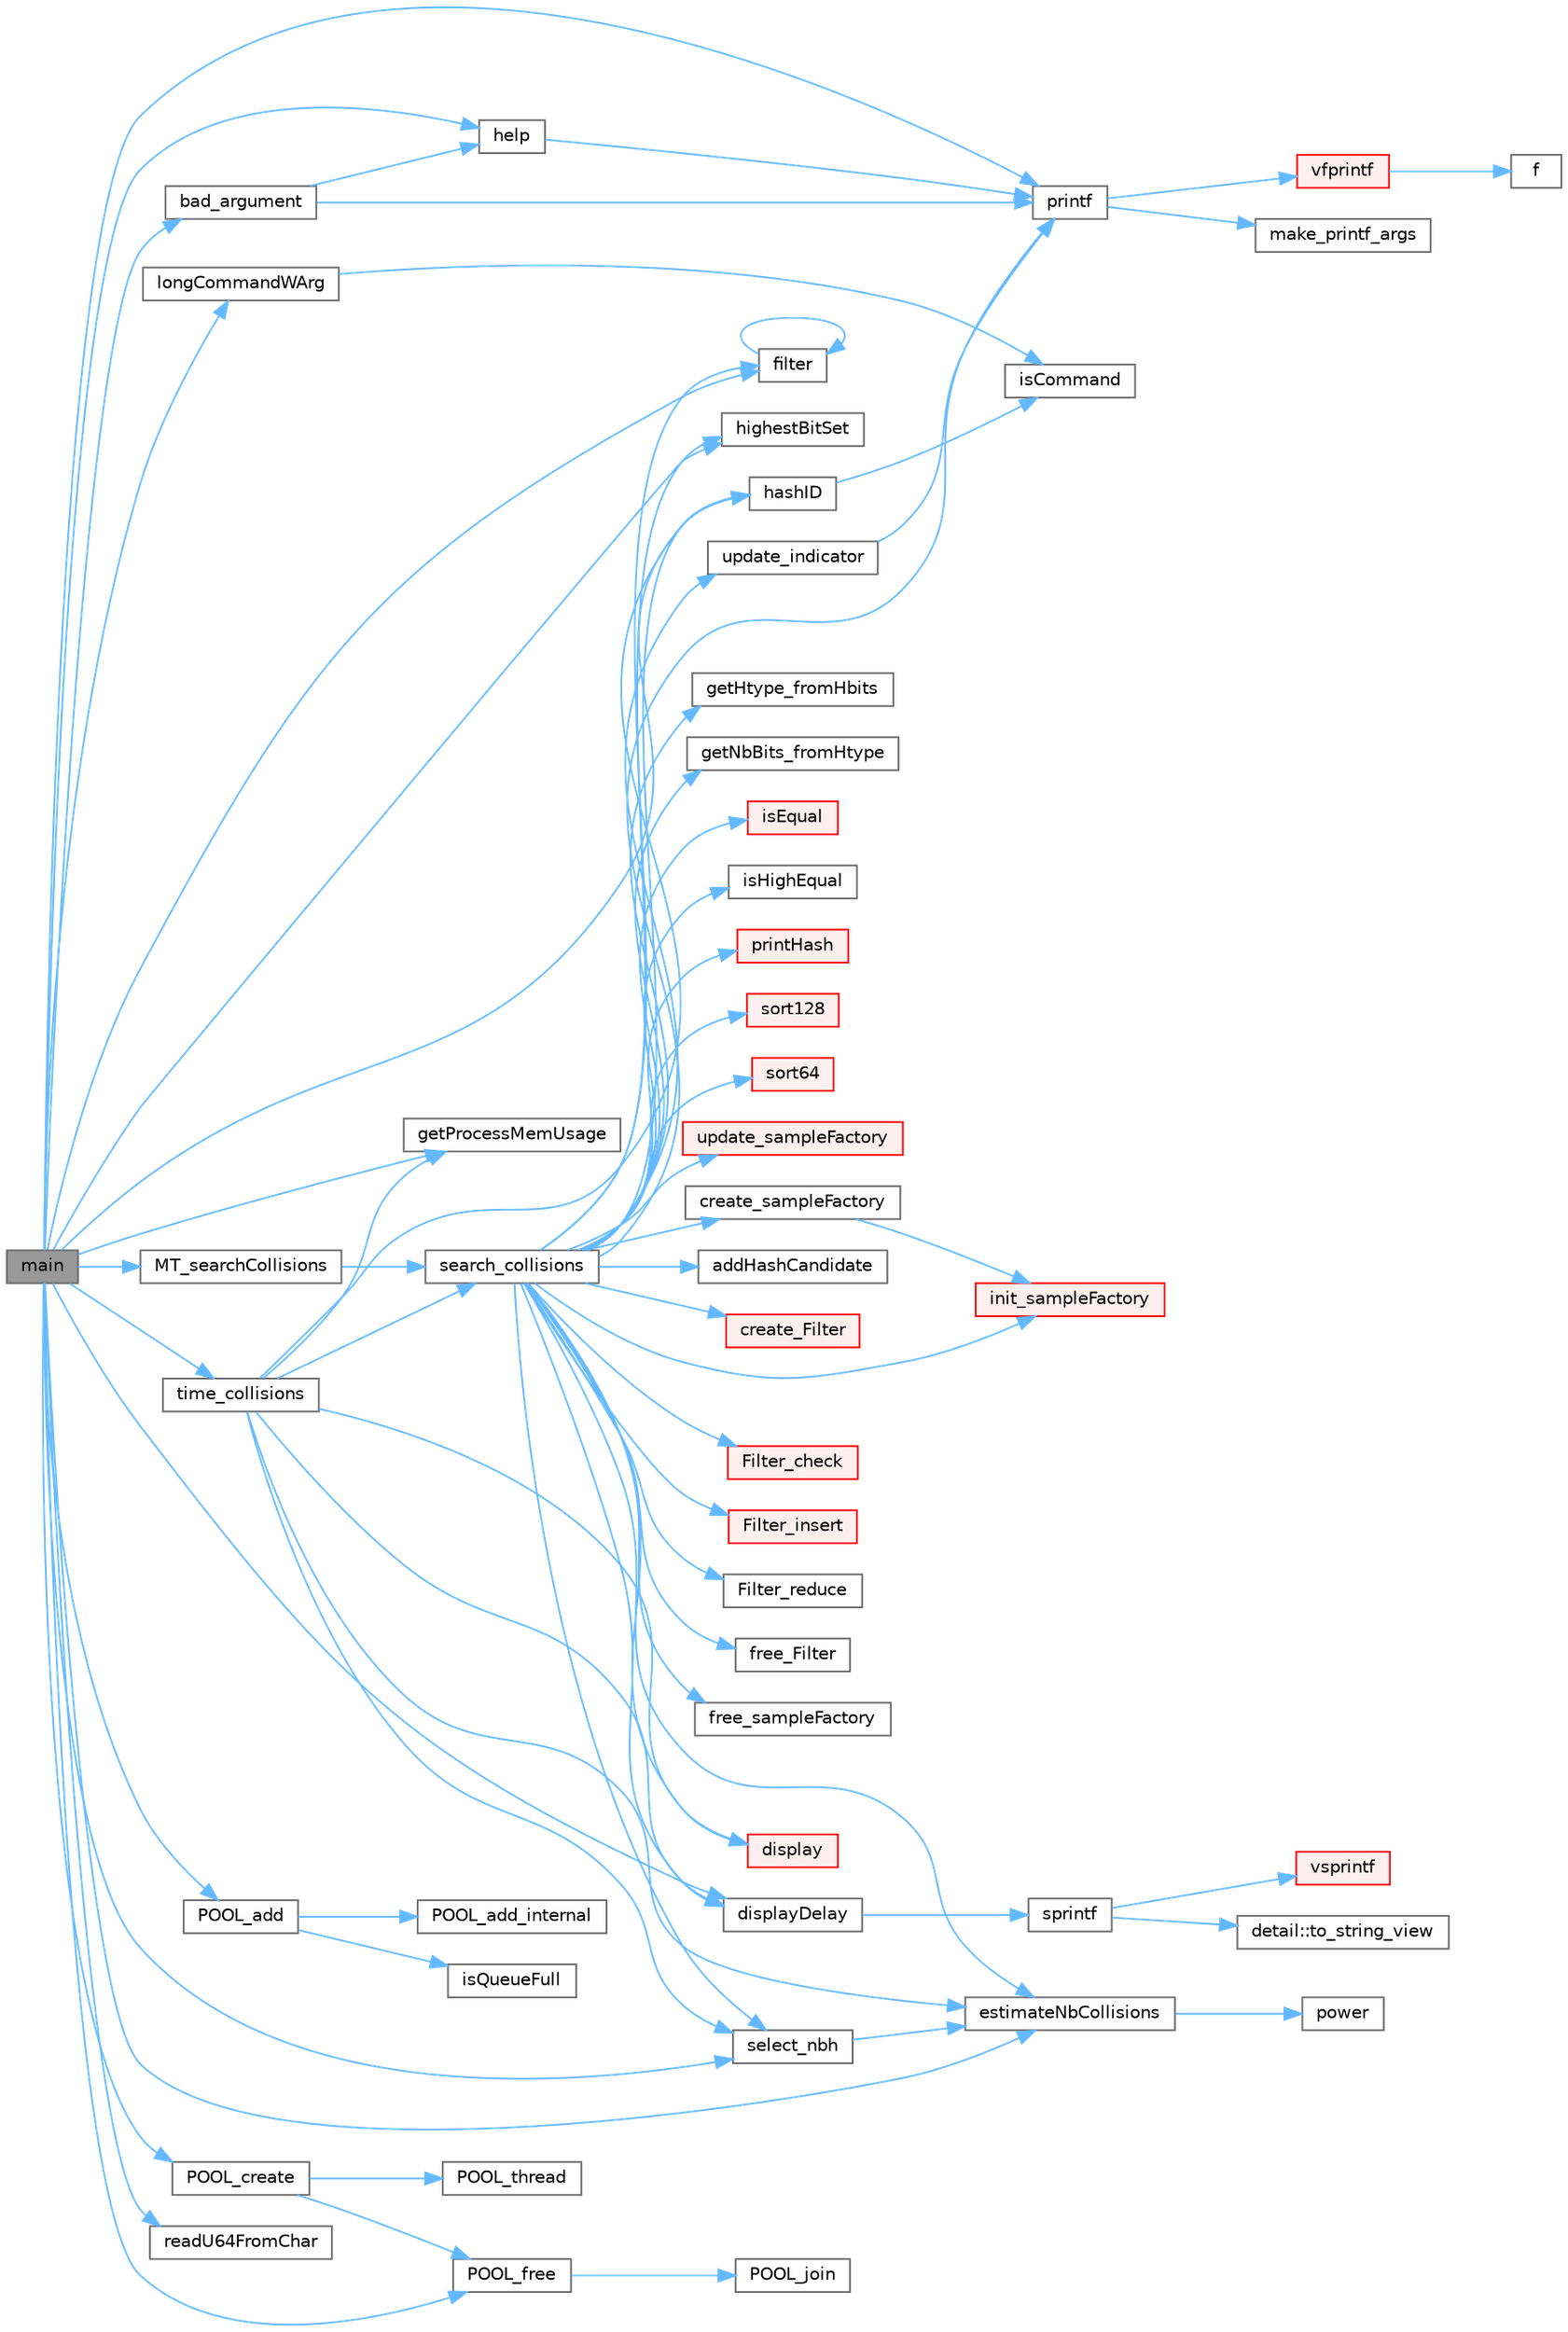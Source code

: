 digraph "main"
{
 // LATEX_PDF_SIZE
  bgcolor="transparent";
  edge [fontname=Helvetica,fontsize=10,labelfontname=Helvetica,labelfontsize=10];
  node [fontname=Helvetica,fontsize=10,shape=box,height=0.2,width=0.4];
  rankdir="LR";
  Node1 [id="Node000001",label="main",height=0.2,width=0.4,color="gray40", fillcolor="grey60", style="filled", fontcolor="black",tooltip=" "];
  Node1 -> Node2 [id="edge1_Node000001_Node000002",color="steelblue1",style="solid",tooltip=" "];
  Node2 [id="Node000002",label="bad_argument",height=0.2,width=0.4,color="grey40", fillcolor="white", style="filled",URL="$runtime_2xx_hash_2tests_2collisions_2main_8c.html#a783d046cd3e10685a8c09d7f749009d3",tooltip=" "];
  Node2 -> Node3 [id="edge2_Node000002_Node000003",color="steelblue1",style="solid",tooltip=" "];
  Node3 [id="Node000003",label="help",height=0.2,width=0.4,color="grey40", fillcolor="white", style="filled",URL="$runtime_2xx_hash_2tests_2bench_2main_8c.html#ac4face814e17650939f9b68ff35b2866",tooltip=" "];
  Node3 -> Node4 [id="edge3_Node000003_Node000004",color="steelblue1",style="solid",tooltip=" "];
  Node4 [id="Node000004",label="printf",height=0.2,width=0.4,color="grey40", fillcolor="white", style="filled",URL="$printf_8h.html#aee3ed3a831f25f07e7be3919fff2203a",tooltip=" "];
  Node4 -> Node5 [id="edge4_Node000004_Node000005",color="steelblue1",style="solid",tooltip=" "];
  Node5 [id="Node000005",label="make_printf_args",height=0.2,width=0.4,color="grey40", fillcolor="white", style="filled",URL="$printf_8h.html#a27dcc0efcda04388971dbea3c875f122",tooltip=" "];
  Node4 -> Node6 [id="edge5_Node000004_Node000006",color="steelblue1",style="solid",tooltip=" "];
  Node6 [id="Node000006",label="vfprintf",height=0.2,width=0.4,color="red", fillcolor="#FFF0F0", style="filled",URL="$printf_8h.html#abb30aad964fc771fb52cf3ad88649df2",tooltip=" "];
  Node6 -> Node7 [id="edge6_Node000006_Node000007",color="steelblue1",style="solid",tooltip=" "];
  Node7 [id="Node000007",label="f",height=0.2,width=0.4,color="grey40", fillcolor="white", style="filled",URL="$cxx11__tensor__map_8cpp.html#a7f507fea02198f6cb81c86640c7b1a4e",tooltip=" "];
  Node2 -> Node4 [id="edge7_Node000002_Node000004",color="steelblue1",style="solid",tooltip=" "];
  Node1 -> Node35 [id="edge8_Node000001_Node000035",color="steelblue1",style="solid",tooltip=" "];
  Node35 [id="Node000035",label="displayDelay",height=0.2,width=0.4,color="grey40", fillcolor="white", style="filled",URL="$runtime_2xx_hash_2tests_2collisions_2main_8c.html#a8c2c8a013268b707a842caf85a57d735",tooltip=" "];
  Node35 -> Node36 [id="edge9_Node000035_Node000036",color="steelblue1",style="solid",tooltip=" "];
  Node36 [id="Node000036",label="sprintf",height=0.2,width=0.4,color="grey40", fillcolor="white", style="filled",URL="$printf_8h.html#aa7d2e7e454d3fe606a71504a119dc894",tooltip=" "];
  Node36 -> Node37 [id="edge10_Node000036_Node000037",color="steelblue1",style="solid",tooltip=" "];
  Node37 [id="Node000037",label="detail::to_string_view",height=0.2,width=0.4,color="grey40", fillcolor="white", style="filled",URL="$namespacedetail.html#abeae79fa3e1eded2d8fbd56cc9f0960e",tooltip=" "];
  Node36 -> Node38 [id="edge11_Node000036_Node000038",color="steelblue1",style="solid",tooltip=" "];
  Node38 [id="Node000038",label="vsprintf",height=0.2,width=0.4,color="red", fillcolor="#FFF0F0", style="filled",URL="$printf_8h.html#a5e1075a6c1fce5050424f97a2fac648f",tooltip=" "];
  Node1 -> Node39 [id="edge12_Node000001_Node000039",color="steelblue1",style="solid",tooltip=" "];
  Node39 [id="Node000039",label="estimateNbCollisions",height=0.2,width=0.4,color="grey40", fillcolor="white", style="filled",URL="$runtime_2xx_hash_2tests_2collisions_2main_8c.html#aa9648d16b2cb48c465ca13ca82af3bb7",tooltip=" "];
  Node39 -> Node40 [id="edge13_Node000039_Node000040",color="steelblue1",style="solid",tooltip=" "];
  Node40 [id="Node000040",label="power",height=0.2,width=0.4,color="grey40", fillcolor="white", style="filled",URL="$runtime_2xx_hash_2tests_2collisions_2main_8c.html#a8c8fc0b853403926062eb6acd951139e",tooltip=" "];
  Node1 -> Node41 [id="edge14_Node000001_Node000041",color="steelblue1",style="solid",tooltip=" "];
  Node41 [id="Node000041",label="filter",height=0.2,width=0.4,color="grey40", fillcolor="white", style="filled",URL="$spine-cocos2dx_8cpp.html#ae976ff2ddeccb72b53e8f53775044589",tooltip=" "];
  Node41 -> Node41 [id="edge15_Node000041_Node000041",color="steelblue1",style="solid",tooltip=" "];
  Node1 -> Node42 [id="edge16_Node000001_Node000042",color="steelblue1",style="solid",tooltip=" "];
  Node42 [id="Node000042",label="getProcessMemUsage",height=0.2,width=0.4,color="grey40", fillcolor="white", style="filled",URL="$runtime_2xx_hash_2tests_2collisions_2main_8c.html#a36756af58b018165d27d8256e67086fe",tooltip=" "];
  Node1 -> Node43 [id="edge17_Node000001_Node000043",color="steelblue1",style="solid",tooltip=" "];
  Node43 [id="Node000043",label="hashID",height=0.2,width=0.4,color="grey40", fillcolor="white", style="filled",URL="$runtime_2xx_hash_2tests_2bench_2main_8c.html#a758ea01f6a925ed3f61f1393e9e09e0a",tooltip=" "];
  Node43 -> Node44 [id="edge18_Node000043_Node000044",color="steelblue1",style="solid",tooltip=" "];
  Node44 [id="Node000044",label="isCommand",height=0.2,width=0.4,color="grey40", fillcolor="white", style="filled",URL="$runtime_2xx_hash_2tests_2bench_2main_8c.html#a70a404803770a1dd89d46052ccf0171d",tooltip=" "];
  Node1 -> Node3 [id="edge19_Node000001_Node000003",color="steelblue1",style="solid",tooltip=" "];
  Node1 -> Node45 [id="edge20_Node000001_Node000045",color="steelblue1",style="solid",tooltip=" "];
  Node45 [id="Node000045",label="highestBitSet",height=0.2,width=0.4,color="grey40", fillcolor="white", style="filled",URL="$runtime_2xx_hash_2tests_2collisions_2main_8c.html#a66d0e681abd034156ac4e4cf570f5b4c",tooltip=" "];
  Node1 -> Node46 [id="edge21_Node000001_Node000046",color="steelblue1",style="solid",tooltip=" "];
  Node46 [id="Node000046",label="longCommandWArg",height=0.2,width=0.4,color="grey40", fillcolor="white", style="filled",URL="$runtime_2xx_hash_2tests_2bench_2main_8c.html#a4332ba2202f59d1610317d7e90df84e8",tooltip=" "];
  Node46 -> Node44 [id="edge22_Node000046_Node000044",color="steelblue1",style="solid",tooltip=" "];
  Node1 -> Node47 [id="edge23_Node000001_Node000047",color="steelblue1",style="solid",tooltip=" "];
  Node47 [id="Node000047",label="MT_searchCollisions",height=0.2,width=0.4,color="grey40", fillcolor="white", style="filled",URL="$runtime_2xx_hash_2tests_2collisions_2main_8c.html#ab89c02c9d7984faf70b2723c1e32fcd3",tooltip=" "];
  Node47 -> Node48 [id="edge24_Node000047_Node000048",color="steelblue1",style="solid",tooltip=" "];
  Node48 [id="Node000048",label="search_collisions",height=0.2,width=0.4,color="grey40", fillcolor="white", style="filled",URL="$runtime_2xx_hash_2tests_2collisions_2main_8c.html#a5eaa188ad9b37ee63bb7254e4c67dd57",tooltip=" "];
  Node48 -> Node49 [id="edge25_Node000048_Node000049",color="steelblue1",style="solid",tooltip=" "];
  Node49 [id="Node000049",label="addHashCandidate",height=0.2,width=0.4,color="grey40", fillcolor="white", style="filled",URL="$runtime_2xx_hash_2tests_2collisions_2main_8c.html#a9869202a00afb72bf649760ae54ed269",tooltip=" "];
  Node48 -> Node50 [id="edge26_Node000048_Node000050",color="steelblue1",style="solid",tooltip=" "];
  Node50 [id="Node000050",label="create_Filter",height=0.2,width=0.4,color="red", fillcolor="#FFF0F0", style="filled",URL="$runtime_2xx_hash_2tests_2collisions_2main_8c.html#a5f42c1ef7007fd03101a5c47ad763199",tooltip=" "];
  Node48 -> Node52 [id="edge27_Node000048_Node000052",color="steelblue1",style="solid",tooltip=" "];
  Node52 [id="Node000052",label="create_sampleFactory",height=0.2,width=0.4,color="grey40", fillcolor="white", style="filled",URL="$runtime_2xx_hash_2tests_2collisions_2main_8c.html#aa7b6214b034f81a652934896b71cdde0",tooltip=" "];
  Node52 -> Node53 [id="edge28_Node000052_Node000053",color="steelblue1",style="solid",tooltip=" "];
  Node53 [id="Node000053",label="init_sampleFactory",height=0.2,width=0.4,color="red", fillcolor="#FFF0F0", style="filled",URL="$runtime_2xx_hash_2tests_2collisions_2main_8c.html#a9ef3cf0cc9ae2f3be48c99ad81364b91",tooltip=" "];
  Node48 -> Node58 [id="edge29_Node000048_Node000058",color="steelblue1",style="solid",tooltip=" "];
  Node58 [id="Node000058",label="display",height=0.2,width=0.4,color="red", fillcolor="#FFF0F0", style="filled",URL="$boing_8c.html#a4ea013001a5fb47853d0fab8f8de35cd",tooltip=" "];
  Node48 -> Node35 [id="edge30_Node000048_Node000035",color="steelblue1",style="solid",tooltip=" "];
  Node48 -> Node39 [id="edge31_Node000048_Node000039",color="steelblue1",style="solid",tooltip=" "];
  Node48 -> Node41 [id="edge32_Node000048_Node000041",color="steelblue1",style="solid",tooltip=" "];
  Node48 -> Node75 [id="edge33_Node000048_Node000075",color="steelblue1",style="solid",tooltip=" "];
  Node75 [id="Node000075",label="Filter_check",height=0.2,width=0.4,color="red", fillcolor="#FFF0F0", style="filled",URL="$runtime_2xx_hash_2tests_2collisions_2main_8c.html#aaeff9ee8a4e7d4d769a9faf5ebe7b0c0",tooltip=" "];
  Node48 -> Node76 [id="edge34_Node000048_Node000076",color="steelblue1",style="solid",tooltip=" "];
  Node76 [id="Node000076",label="Filter_insert",height=0.2,width=0.4,color="red", fillcolor="#FFF0F0", style="filled",URL="$runtime_2xx_hash_2tests_2collisions_2main_8c.html#a68e4db40507504c4e11e6e189fc96ec3",tooltip=" "];
  Node48 -> Node77 [id="edge35_Node000048_Node000077",color="steelblue1",style="solid",tooltip=" "];
  Node77 [id="Node000077",label="Filter_reduce",height=0.2,width=0.4,color="grey40", fillcolor="white", style="filled",URL="$runtime_2xx_hash_2tests_2collisions_2main_8c.html#aac0c8f9ee4a5163c8535ab1fea026af5",tooltip=" "];
  Node48 -> Node78 [id="edge36_Node000048_Node000078",color="steelblue1",style="solid",tooltip=" "];
  Node78 [id="Node000078",label="free_Filter",height=0.2,width=0.4,color="grey40", fillcolor="white", style="filled",URL="$runtime_2xx_hash_2tests_2collisions_2main_8c.html#a2cb445ce42ab49c001117a1ff1fdb442",tooltip=" "];
  Node48 -> Node79 [id="edge37_Node000048_Node000079",color="steelblue1",style="solid",tooltip=" "];
  Node79 [id="Node000079",label="free_sampleFactory",height=0.2,width=0.4,color="grey40", fillcolor="white", style="filled",URL="$runtime_2xx_hash_2tests_2collisions_2main_8c.html#a00c9f0ad081cb63f4116513c4c57ccf7",tooltip=" "];
  Node48 -> Node80 [id="edge38_Node000048_Node000080",color="steelblue1",style="solid",tooltip=" "];
  Node80 [id="Node000080",label="getHtype_fromHbits",height=0.2,width=0.4,color="grey40", fillcolor="white", style="filled",URL="$runtime_2xx_hash_2tests_2collisions_2main_8c.html#a3a9bb7ff4f5060697744ca25ac5faa3d",tooltip=" "];
  Node48 -> Node81 [id="edge39_Node000048_Node000081",color="steelblue1",style="solid",tooltip=" "];
  Node81 [id="Node000081",label="getNbBits_fromHtype",height=0.2,width=0.4,color="grey40", fillcolor="white", style="filled",URL="$runtime_2xx_hash_2tests_2collisions_2main_8c.html#afbd6639c985824526618983c16d9f4bd",tooltip=" "];
  Node48 -> Node43 [id="edge40_Node000048_Node000043",color="steelblue1",style="solid",tooltip=" "];
  Node48 -> Node45 [id="edge41_Node000048_Node000045",color="steelblue1",style="solid",tooltip=" "];
  Node48 -> Node53 [id="edge42_Node000048_Node000053",color="steelblue1",style="solid",tooltip=" "];
  Node48 -> Node82 [id="edge43_Node000048_Node000082",color="steelblue1",style="solid",tooltip=" "];
  Node82 [id="Node000082",label="isEqual",height=0.2,width=0.4,color="red", fillcolor="#FFF0F0", style="filled",URL="$runtime_2xx_hash_2tests_2collisions_2main_8c.html#ab9deb4a18b913cc017e25ed502d65f35",tooltip=" "];
  Node48 -> Node84 [id="edge44_Node000048_Node000084",color="steelblue1",style="solid",tooltip=" "];
  Node84 [id="Node000084",label="isHighEqual",height=0.2,width=0.4,color="grey40", fillcolor="white", style="filled",URL="$runtime_2xx_hash_2tests_2collisions_2main_8c.html#aa2c99a2f2018f2986984b0c90676599e",tooltip=" "];
  Node48 -> Node4 [id="edge45_Node000048_Node000004",color="steelblue1",style="solid",tooltip=" "];
  Node48 -> Node85 [id="edge46_Node000048_Node000085",color="steelblue1",style="solid",tooltip=" "];
  Node85 [id="Node000085",label="printHash",height=0.2,width=0.4,color="red", fillcolor="#FFF0F0", style="filled",URL="$runtime_2xx_hash_2tests_2collisions_2main_8c.html#acd453fb0b0fb21cd58357764b90a252b",tooltip=" "];
  Node48 -> Node88 [id="edge47_Node000048_Node000088",color="steelblue1",style="solid",tooltip=" "];
  Node88 [id="Node000088",label="select_nbh",height=0.2,width=0.4,color="grey40", fillcolor="white", style="filled",URL="$runtime_2xx_hash_2tests_2collisions_2main_8c.html#a2237d3b7caaf82f67790dffcc6e312ae",tooltip=" "];
  Node88 -> Node39 [id="edge48_Node000088_Node000039",color="steelblue1",style="solid",tooltip=" "];
  Node48 -> Node89 [id="edge49_Node000048_Node000089",color="steelblue1",style="solid",tooltip=" "];
  Node89 [id="Node000089",label="sort128",height=0.2,width=0.4,color="red", fillcolor="#FFF0F0", style="filled",URL="$sort_8cc.html#a56ed540d44f5a0b22299bfd10f8fc3fc",tooltip=" "];
  Node48 -> Node91 [id="edge50_Node000048_Node000091",color="steelblue1",style="solid",tooltip=" "];
  Node91 [id="Node000091",label="sort64",height=0.2,width=0.4,color="red", fillcolor="#FFF0F0", style="filled",URL="$sort_8cc.html#a6b43d4427596d60c33ea495217610e8b",tooltip=" "];
  Node48 -> Node92 [id="edge51_Node000048_Node000092",color="steelblue1",style="solid",tooltip=" "];
  Node92 [id="Node000092",label="update_indicator",height=0.2,width=0.4,color="grey40", fillcolor="white", style="filled",URL="$runtime_2xx_hash_2tests_2collisions_2main_8c.html#a899758a3f0c50be6e1fdfffc5ad47e0f",tooltip=" "];
  Node92 -> Node4 [id="edge52_Node000092_Node000004",color="steelblue1",style="solid",tooltip=" "];
  Node48 -> Node93 [id="edge53_Node000048_Node000093",color="steelblue1",style="solid",tooltip=" "];
  Node93 [id="Node000093",label="update_sampleFactory",height=0.2,width=0.4,color="red", fillcolor="#FFF0F0", style="filled",URL="$runtime_2xx_hash_2tests_2collisions_2main_8c.html#ae8a09f35098f1960bd1d9ad357113476",tooltip=" "];
  Node1 -> Node96 [id="edge54_Node000001_Node000096",color="steelblue1",style="solid",tooltip=" "];
  Node96 [id="Node000096",label="POOL_add",height=0.2,width=0.4,color="grey40", fillcolor="white", style="filled",URL="$pool_8c.html#a9e76d52639b0b67a406728d425ba32d8",tooltip=" "];
  Node96 -> Node97 [id="edge55_Node000096_Node000097",color="steelblue1",style="solid",tooltip=" "];
  Node97 [id="Node000097",label="isQueueFull",height=0.2,width=0.4,color="grey40", fillcolor="white", style="filled",URL="$pool_8c.html#a48909548adfd63a96acfaa81a1c949a0",tooltip=" "];
  Node96 -> Node98 [id="edge56_Node000096_Node000098",color="steelblue1",style="solid",tooltip=" "];
  Node98 [id="Node000098",label="POOL_add_internal",height=0.2,width=0.4,color="grey40", fillcolor="white", style="filled",URL="$pool_8c.html#ad109e3ea38b363574879f63792c17f8f",tooltip=" "];
  Node1 -> Node99 [id="edge57_Node000001_Node000099",color="steelblue1",style="solid",tooltip=" "];
  Node99 [id="Node000099",label="POOL_create",height=0.2,width=0.4,color="grey40", fillcolor="white", style="filled",URL="$pool_8c.html#a05016dd101d21fdc429f76c78cdbb236",tooltip=" "];
  Node99 -> Node100 [id="edge58_Node000099_Node000100",color="steelblue1",style="solid",tooltip=" "];
  Node100 [id="Node000100",label="POOL_free",height=0.2,width=0.4,color="grey40", fillcolor="white", style="filled",URL="$pool_8c.html#aa4303d0084a4b529708500c2eb4ed341",tooltip=" "];
  Node100 -> Node101 [id="edge59_Node000100_Node000101",color="steelblue1",style="solid",tooltip=" "];
  Node101 [id="Node000101",label="POOL_join",height=0.2,width=0.4,color="grey40", fillcolor="white", style="filled",URL="$pool_8c.html#a5b3a356b676a5cdf0869b8bd86e7a15d",tooltip=" "];
  Node99 -> Node102 [id="edge60_Node000099_Node000102",color="steelblue1",style="solid",tooltip=" "];
  Node102 [id="Node000102",label="POOL_thread",height=0.2,width=0.4,color="grey40", fillcolor="white", style="filled",URL="$pool_8c.html#ae2681a7916e1926c5c035a066c17ac7d",tooltip=" "];
  Node1 -> Node100 [id="edge61_Node000001_Node000100",color="steelblue1",style="solid",tooltip=" "];
  Node1 -> Node4 [id="edge62_Node000001_Node000004",color="steelblue1",style="solid",tooltip=" "];
  Node1 -> Node103 [id="edge63_Node000001_Node000103",color="steelblue1",style="solid",tooltip=" "];
  Node103 [id="Node000103",label="readU64FromChar",height=0.2,width=0.4,color="grey40", fillcolor="white", style="filled",URL="$runtime_2xx_hash_2tests_2collisions_2main_8c.html#a44e9a21e7cb9da4ed43363b9ae082496",tooltip=" "];
  Node1 -> Node88 [id="edge64_Node000001_Node000088",color="steelblue1",style="solid",tooltip=" "];
  Node1 -> Node104 [id="edge65_Node000001_Node000104",color="steelblue1",style="solid",tooltip=" "];
  Node104 [id="Node000104",label="time_collisions",height=0.2,width=0.4,color="grey40", fillcolor="white", style="filled",URL="$runtime_2xx_hash_2tests_2collisions_2main_8c.html#a1175a91864a86f438cc993bc57c9473d",tooltip=" "];
  Node104 -> Node58 [id="edge66_Node000104_Node000058",color="steelblue1",style="solid",tooltip=" "];
  Node104 -> Node35 [id="edge67_Node000104_Node000035",color="steelblue1",style="solid",tooltip=" "];
  Node104 -> Node39 [id="edge68_Node000104_Node000039",color="steelblue1",style="solid",tooltip=" "];
  Node104 -> Node42 [id="edge69_Node000104_Node000042",color="steelblue1",style="solid",tooltip=" "];
  Node104 -> Node43 [id="edge70_Node000104_Node000043",color="steelblue1",style="solid",tooltip=" "];
  Node104 -> Node48 [id="edge71_Node000104_Node000048",color="steelblue1",style="solid",tooltip=" "];
  Node104 -> Node88 [id="edge72_Node000104_Node000088",color="steelblue1",style="solid",tooltip=" "];
}
